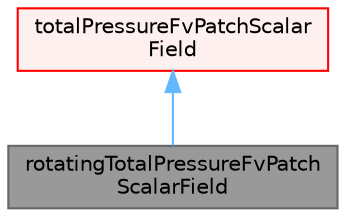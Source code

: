 digraph "rotatingTotalPressureFvPatchScalarField"
{
 // LATEX_PDF_SIZE
  bgcolor="transparent";
  edge [fontname=Helvetica,fontsize=10,labelfontname=Helvetica,labelfontsize=10];
  node [fontname=Helvetica,fontsize=10,shape=box,height=0.2,width=0.4];
  Node1 [id="Node000001",label="rotatingTotalPressureFvPatch\lScalarField",height=0.2,width=0.4,color="gray40", fillcolor="grey60", style="filled", fontcolor="black",tooltip="This boundary condition provides a total pressure condition for patches in a rotating frame."];
  Node2 -> Node1 [id="edge1_Node000001_Node000002",dir="back",color="steelblue1",style="solid",tooltip=" "];
  Node2 [id="Node000002",label="totalPressureFvPatchScalar\lField",height=0.2,width=0.4,color="red", fillcolor="#FFF0F0", style="filled",URL="$classFoam_1_1totalPressureFvPatchScalarField.html",tooltip="This boundary condition provides a total pressure condition. Four variants are possible:"];
}
